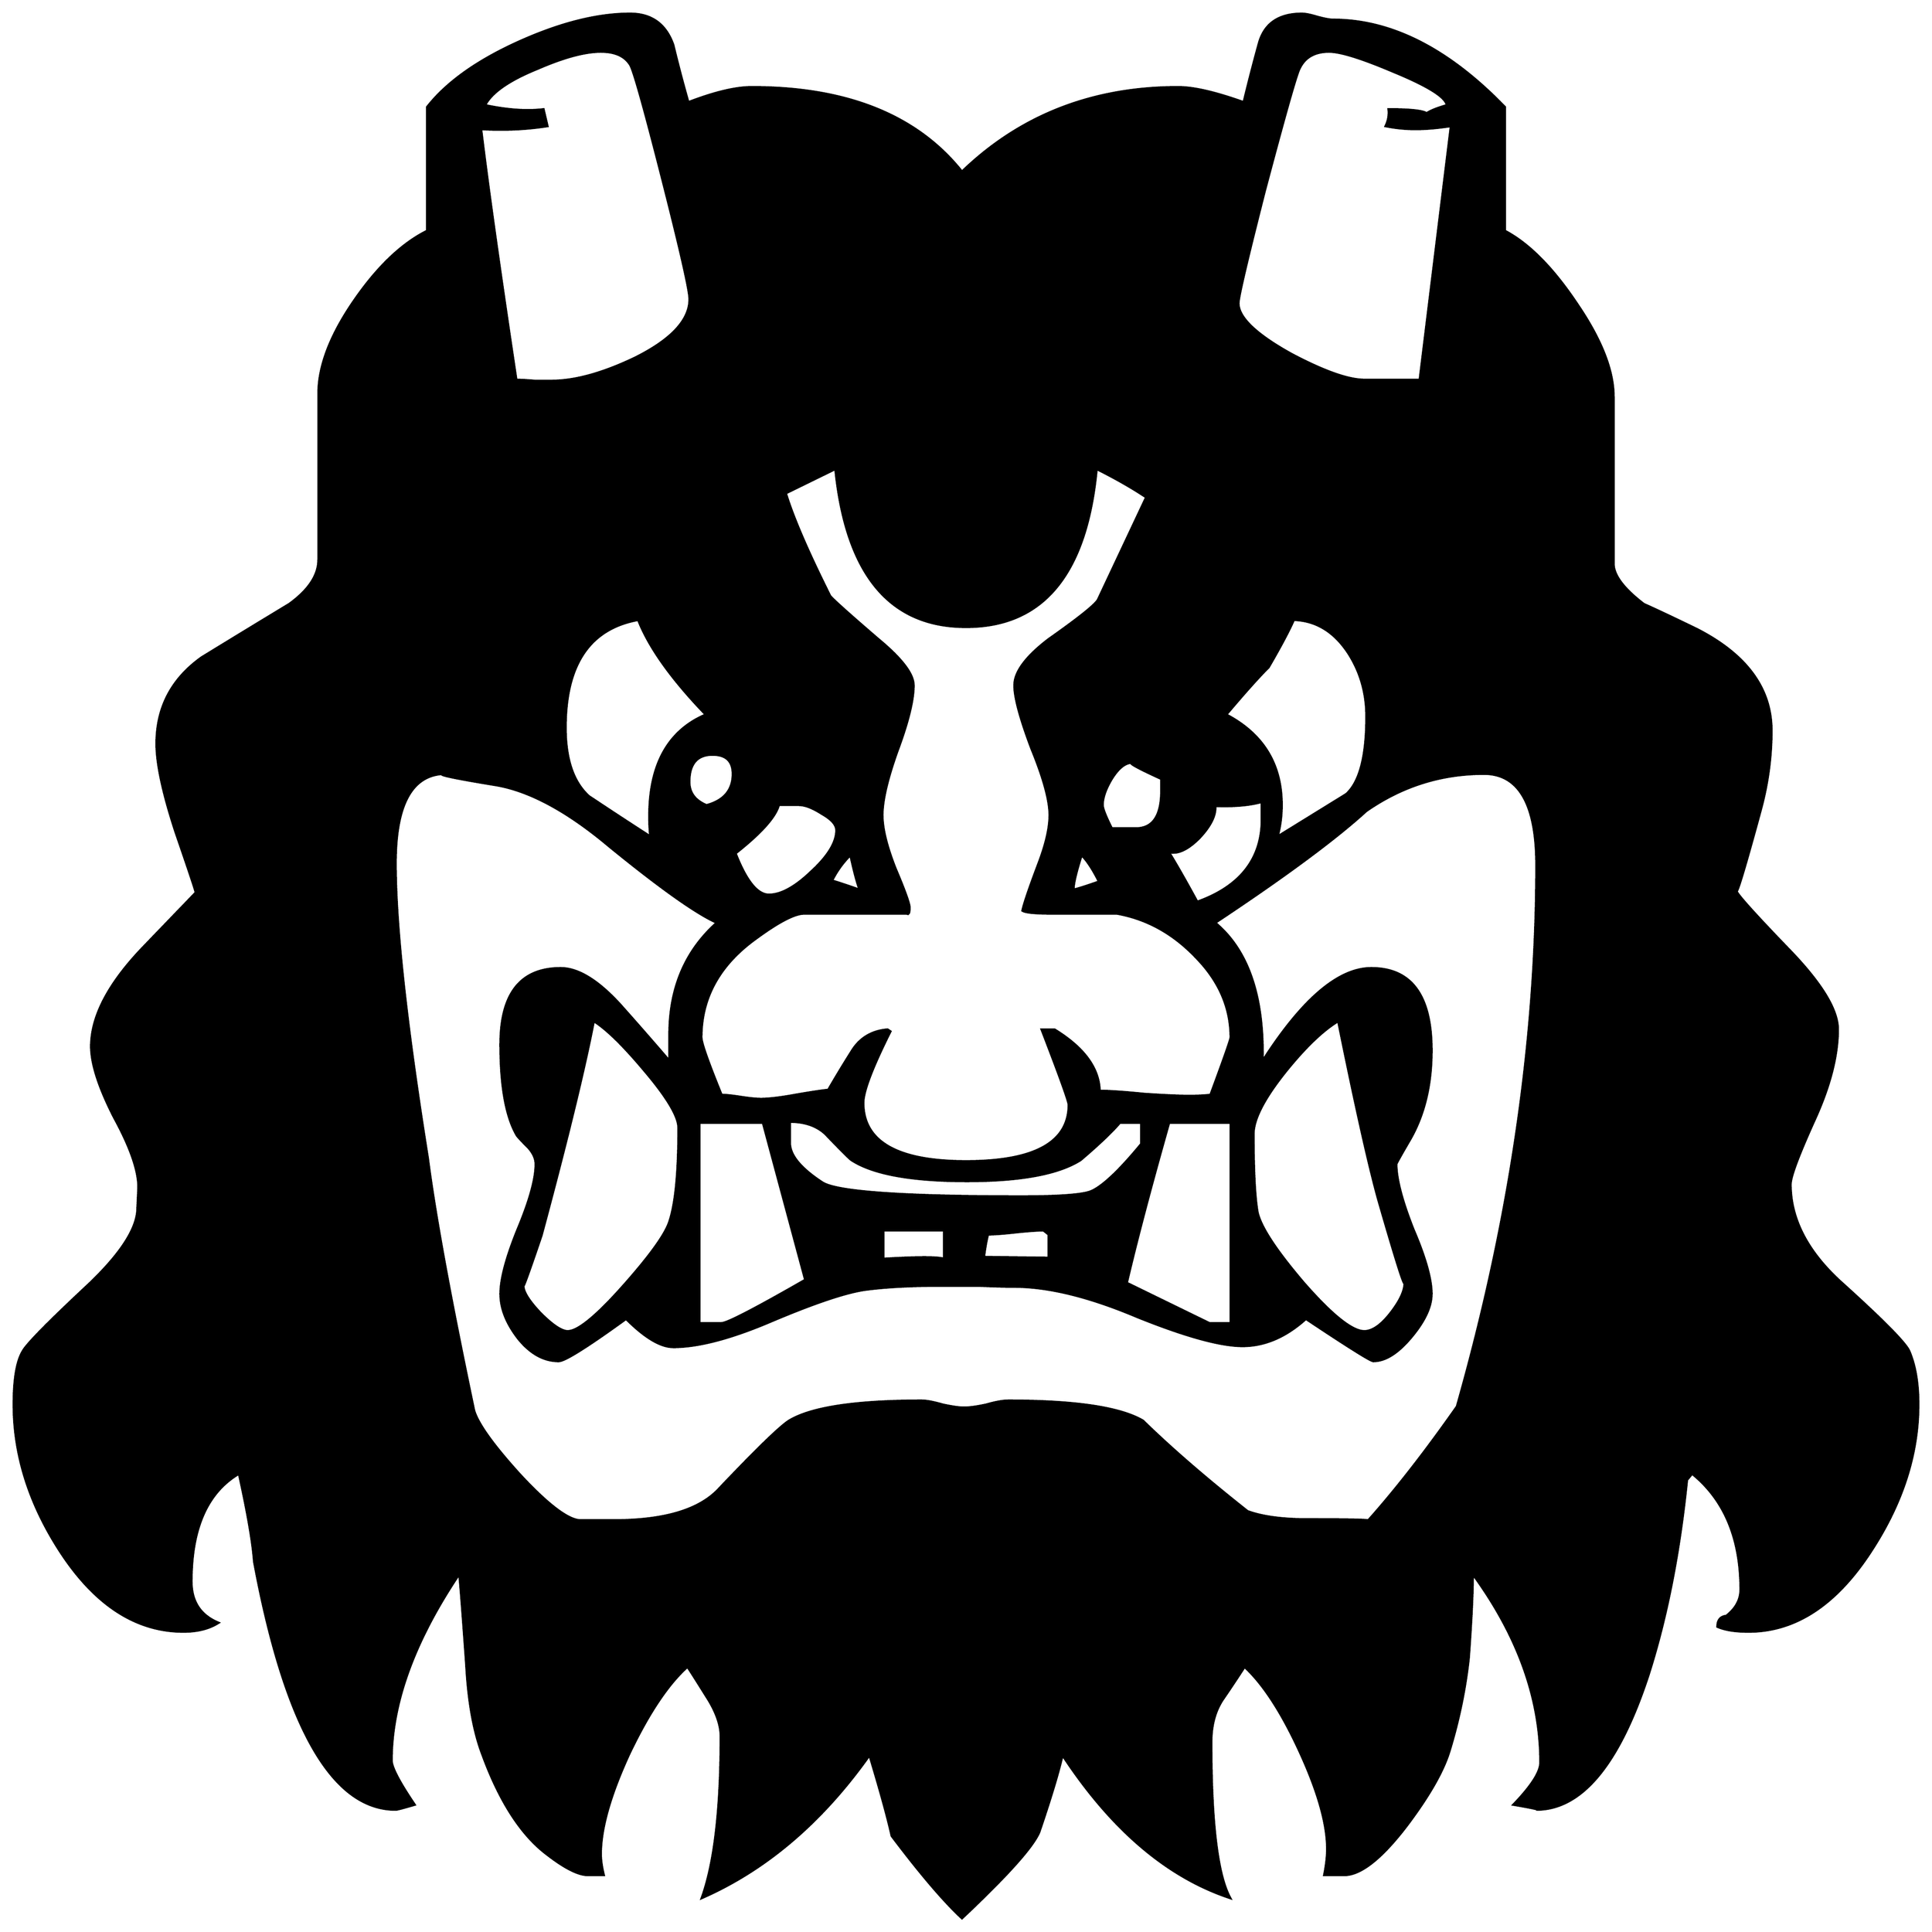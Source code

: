 


\begin{tikzpicture}[y=0.80pt, x=0.80pt, yscale=-1.0, xscale=1.0, inner sep=0pt, outer sep=0pt]
\begin{scope}[shift={(100.0,1717.0)},nonzero rule]
  \path[draw=.,fill=.,line width=1.600pt] (1976.0,-157.0) ..
    controls (1976.0,-107.667) and (1960.333,-59.0) ..
    (1929.0,-11.0) .. controls (1894.333,42.333) and (1853.667,69.0)
    .. (1807.0,69.0) .. controls (1793.667,69.0) and (1783.333,67.333)
    .. (1776.0,64.0) .. controls (1776.0,57.333) and (1779.0,53.667)
    .. (1785.0,53.0) .. controls (1794.333,45.667) and (1799.0,37.0)
    .. (1799.0,27.0) .. controls (1799.0,-23.667) and
    (1783.0,-62.0) .. (1751.0,-88.0) -- (1746.0,-82.0) ..
    controls (1738.667,-10.0) and (1726.0,54.333) .. (1708.0,111.0)
    .. controls (1678.667,201.0) and (1641.333,246.0) ..
    (1596.0,246.0) .. controls (1600.0,246.0) and (1592.333,244.333)
    .. (1573.0,241.0) .. controls (1591.0,222.333) and
    (1600.0,208.333) .. (1600.0,199.0) .. controls (1600.0,135.667)
    and (1577.667,73.333) .. (1533.0,12.0) .. controls (1533.0,30.667)
    and (1531.667,58.333) .. (1529.0,95.0) .. controls
    (1525.667,125.667) and (1519.333,156.333) .. (1510.0,187.0) ..
    controls (1504.0,207.0) and (1490.0,231.667) .. (1468.0,261.0)
    .. controls (1442.667,294.333) and (1421.667,311.0) ..
    (1405.0,311.0) -- (1385.0,311.0) .. controls (1387.0,301.0)
    and (1388.0,292.333) .. (1388.0,285.0) .. controls
    (1388.0,260.333) and (1379.0,228.333) .. (1361.0,189.0) ..
    controls (1343.0,149.667) and (1324.667,121.333) .. (1306.0,104.0)
    .. controls (1298.667,115.333) and (1291.333,126.333) ..
    (1284.0,137.0) .. controls (1276.667,148.333) and (1273.0,162.333)
    .. (1273.0,179.0) .. controls (1273.0,259.667) and
    (1279.333,311.333) .. (1292.0,334.0) .. controls (1229.333,313.333)
    and (1173.667,266.0) .. (1125.0,192.0) .. controls
    (1121.0,209.333) and (1113.333,234.667) .. (1102.0,268.0) ..
    controls (1096.0,282.667) and (1070.333,311.333) .. (1025.0,354.0)
    .. controls (1007.0,337.333) and (983.667,310.0) ..
    (955.0,272.0) .. controls (951.0,254.0) and (943.667,227.333) ..
    (933.0,192.0) .. controls (885.667,258.667) and (830.0,306.0) ..
    (766.0,334.0) .. controls (778.667,299.333) and (785.0,245.667) ..
    (785.0,173.0) .. controls (785.0,162.333) and (781.0,150.333) ..
    (773.0,137.0) .. controls (759.667,115.667) and (752.667,104.667) ..
    (752.0,104.0) .. controls (732.667,121.333) and (713.333,150.333) ..
    (694.0,191.0) .. controls (675.333,231.667) and (666.0,264.667) ..
    (666.0,290.0) .. controls (666.0,296.0) and (667.0,303.0) ..
    (669.0,311.0) -- (653.0,311.0) .. controls (643.667,311.0) and
    (630.333,304.333) .. (613.0,291.0) .. controls (587.0,271.667) and
    (565.333,238.333) .. (548.0,191.0) .. controls (539.333,168.333) and
    (534.0,138.667) .. (532.0,102.0) .. controls (528.0,46.0) and
    (525.667,16.0) .. (525.0,12.0) .. controls (480.333,78.667) and
    (458.0,140.333) .. (458.0,197.0) .. controls (458.0,203.667) and
    (465.667,218.333) .. (481.0,241.0) .. controls (469.667,244.333) and
    (463.333,246.0) .. (462.0,246.0) .. controls (398.667,246.0) and
    (351.667,163.667) .. (321.0,-1.0) .. controls (319.667,-19.667) and
    (314.667,-48.667) .. (306.0,-88.0) .. controls (274.667,-69.333) and
    (259.0,-33.667) .. (259.0,19.0) .. controls (259.0,39.0) and
    (268.0,52.667) .. (286.0,60.0) .. controls (276.667,66.0) and
    (265.0,69.0) .. (251.0,69.0) .. controls (203.667,69.0) and
    (162.667,42.333) .. (128.0,-11.0) .. controls (97.333,-58.333) and
    (82.0,-107.0) .. (82.0,-157.0) .. controls (82.0,-182.333) and
    (85.0,-200.0) .. (91.0,-210.0) .. controls (95.0,-217.333) and
    (117.0,-239.667) .. (157.0,-277.0) .. controls (188.333,-307.0)
    and (204.333,-331.667) .. (205.0,-351.0) -- (206.0,-373.0) ..
    controls (206.0,-389.667) and (198.0,-412.667) .. (182.0,-442.0)
    .. controls (166.667,-472.0) and (159.0,-495.667) ..
    (159.0,-513.0) .. controls (159.0,-543.0) and (176.333,-576.0)
    .. (211.0,-612.0) .. controls (245.667,-648.0) and
    (263.0,-666.0) .. (263.0,-666.0) .. controls (263.0,-667.333)
    and (256.333,-687.333) .. (243.0,-726.0) .. controls
    (230.333,-764.667) and (224.0,-794.0) .. (224.0,-814.0) ..
    controls (224.0,-850.0) and (239.0,-878.667) .. (269.0,-900.0)
    .. controls (298.333,-918.0) and (327.333,-935.667) ..
    (356.0,-953.0) .. controls (375.333,-967.0) and (385.0,-981.667)
    .. (385.0,-997.0) -- (385.0,-1162.0) .. controls
    (385.0,-1189.333) and (396.667,-1220.0) .. (420.0,-1254.0) ..
    controls (443.333,-1288.0) and (467.667,-1311.333) ..
    (493.0,-1324.0) -- (493.0,-1447.0) .. controls
    (512.333,-1471.667) and (542.667,-1493.333) .. (584.0,-1512.0) ..
    controls (625.333,-1530.667) and (662.333,-1540.0) ..
    (695.0,-1540.0) .. controls (716.333,-1540.0) and
    (730.667,-1529.667) .. (738.0,-1509.0) .. controls
    (742.667,-1489.667) and (747.667,-1470.667) .. (753.0,-1452.0) ..
    controls (779.0,-1462.0) and (800.0,-1467.0) ..
    (816.0,-1467.0) .. controls (910.667,-1467.0) and
    (980.333,-1439.0) .. (1025.0,-1383.0) .. controls
    (1083.0,-1439.0) and (1154.667,-1467.0) .. (1240.0,-1467.0) ..
    controls (1255.333,-1467.0) and (1277.0,-1462.0) ..
    (1305.0,-1452.0) .. controls (1309.667,-1471.333) and
    (1314.667,-1490.667) .. (1320.0,-1510.0) .. controls
    (1325.333,-1530.0) and (1339.667,-1540.0) .. (1363.0,-1540.0) ..
    controls (1366.333,-1540.0) and (1371.333,-1539.0) ..
    (1378.0,-1537.0) .. controls (1385.333,-1535.0) and
    (1390.667,-1534.0) .. (1394.0,-1534.0) .. controls
    (1452.0,-1534.0) and (1509.0,-1505.0) .. (1565.0,-1447.0) --
    (1565.0,-1324.0) .. controls (1589.0,-1311.333) and
    (1613.0,-1287.0) .. (1637.0,-1251.0) .. controls
    (1661.0,-1215.667) and (1673.0,-1185.0) .. (1673.0,-1159.0) --
    (1673.0,-993.0) .. controls (1673.0,-981.667) and
    (1683.0,-968.333) .. (1703.0,-953.0) .. controls
    (1715.0,-947.667) and (1732.667,-939.333) .. (1756.0,-928.0) ..
    controls (1805.333,-902.667) and (1830.0,-869.0) ..
    (1830.0,-827.0) .. controls (1830.0,-800.333) and
    (1826.333,-773.667) .. (1819.0,-747.0) .. controls
    (1803.0,-688.333) and (1795.0,-662.0) .. (1795.0,-668.0) ..
    controls (1795.0,-665.333) and (1811.667,-646.667) ..
    (1845.0,-612.0) .. controls (1879.0,-577.333) and
    (1896.0,-550.0) .. (1896.0,-530.0) .. controls
    (1896.0,-503.333) and (1888.0,-472.667) .. (1872.0,-438.0) ..
    controls (1856.667,-404.0) and (1849.0,-383.333) ..
    (1849.0,-376.0) .. controls (1849.0,-341.333) and
    (1866.0,-308.667) .. (1900.0,-278.0) .. controls
    (1941.333,-240.667) and (1963.667,-218.0) .. (1967.0,-210.0) ..
    controls (1973.0,-196.0) and (1976.0,-178.333) ..
    (1976.0,-157.0) -- cycle(1511.0,-1428.0) .. controls
    (1497.667,-1426.0) and (1486.0,-1425.0) .. (1476.0,-1425.0) ..
    controls (1466.0,-1425.0) and (1456.0,-1426.0) ..
    (1446.0,-1428.0) .. controls (1448.667,-1433.333) and
    (1449.667,-1439.0) .. (1449.0,-1445.0) .. controls
    (1470.333,-1445.0) and (1483.0,-1443.667) .. (1487.0,-1441.0) ..
    controls (1491.0,-1443.667) and (1497.667,-1446.333) ..
    (1507.0,-1449.0) .. controls (1505.667,-1457.0) and
    (1488.0,-1468.0) .. (1454.0,-1482.0) .. controls
    (1422.667,-1495.333) and (1401.333,-1502.0) .. (1390.0,-1502.0) ..
    controls (1374.0,-1502.0) and (1363.667,-1495.0) ..
    (1359.0,-1481.0) .. controls (1354.333,-1467.667) and
    (1343.333,-1428.333) .. (1326.0,-1363.0) .. controls
    (1308.667,-1295.0) and (1300.0,-1258.0) .. (1300.0,-1252.0) ..
    controls (1300.0,-1238.0) and (1317.333,-1221.333) ..
    (1352.0,-1202.0) .. controls (1384.667,-1184.667) and
    (1409.0,-1176.0) .. (1425.0,-1176.0) -- (1480.0,-1176.0) --
    (1511.0,-1428.0) -- cycle(1427.0,-841.0) .. controls
    (1427.0,-864.333) and (1421.0,-885.333) .. (1409.0,-904.0) ..
    controls (1395.0,-925.333) and (1377.0,-936.333) ..
    (1355.0,-937.0) .. controls (1350.333,-926.333) and
    (1342.0,-910.667) .. (1330.0,-890.0) .. controls
    (1320.0,-880.0) and (1306.0,-864.333) .. (1288.0,-843.0) ..
    controls (1324.667,-823.667) and (1343.0,-793.667) ..
    (1343.0,-753.0) .. controls (1343.0,-742.333) and
    (1341.667,-732.0) .. (1339.0,-722.0) .. controls
    (1361.667,-736.0) and (1384.333,-750.0) .. (1407.0,-764.0) ..
    controls (1420.333,-776.0) and (1427.0,-801.667) ..
    (1427.0,-841.0) -- cycle(754.0,-1256.0) .. controls
    (754.0,-1264.667) and (745.0,-1304.333) .. (727.0,-1375.0) ..
    controls (709.0,-1445.667) and (698.333,-1483.667) ..
    (695.0,-1489.0) .. controls (689.667,-1497.667) and
    (680.0,-1502.0) .. (666.0,-1502.0) .. controls
    (650.0,-1502.0) and (629.0,-1496.333) .. (603.0,-1485.0) ..
    controls (575.0,-1473.667) and (557.667,-1461.667) ..
    (551.0,-1449.0) .. controls (573.0,-1444.333) and
    (592.333,-1443.0) .. (609.0,-1445.0) -- (613.0,-1428.0) ..
    controls (591.667,-1424.667) and (569.667,-1423.667) ..
    (547.0,-1425.0) .. controls (553.667,-1369.667) and
    (565.333,-1286.667) .. (582.0,-1176.0) .. controls
    (586.0,-1176.0) and (592.0,-1175.667) .. (600.0,-1175.0) ..
    controls (607.333,-1175.0) and (613.0,-1175.0) ..
    (617.0,-1175.0) .. controls (640.333,-1175.0) and
    (668.0,-1182.667) .. (700.0,-1198.0) .. controls
    (736.0,-1216.0) and (754.0,-1235.333) .. (754.0,-1256.0) --
    cycle(1323.0,-739.0) -- (1323.0,-756.0) .. controls
    (1311.0,-752.667) and (1295.667,-751.333) .. (1277.0,-752.0) ..
    controls (1277.667,-742.667) and (1272.333,-732.0) ..
    (1261.0,-720.0) .. controls (1249.667,-708.667) and
    (1239.667,-704.0) .. (1231.0,-706.0) .. controls
    (1237.667,-695.333) and (1247.0,-679.0) .. (1259.0,-657.0) ..
    controls (1301.667,-672.333) and (1323.0,-699.667) ..
    (1323.0,-739.0) -- cycle(1223.0,-770.0) -- (1223.0,-779.0)
    .. controls (1199.667,-789.667) and (1190.0,-795.0) ..
    (1194.0,-795.0) .. controls (1187.333,-795.0) and
    (1180.667,-789.667) .. (1174.0,-779.0) .. controls
    (1168.0,-769.0) and (1165.0,-760.333) .. (1165.0,-753.0) ..
    controls (1165.0,-749.667) and (1168.0,-742.0) ..
    (1174.0,-730.0) -- (1198.0,-730.0) .. controls
    (1215.333,-730.0) and (1223.667,-743.333) .. (1223.0,-770.0) --
    cycle(1161.0,-677.0) .. controls (1155.0,-689.0) and
    (1149.333,-697.667) .. (1144.0,-703.0) .. controls
    (1138.667,-686.333) and (1136.0,-675.0) .. (1136.0,-669.0) ..
    controls (1141.333,-670.333) and (1149.667,-673.0) ..
    (1161.0,-677.0) -- cycle(1465.0,-278.0) .. controls
    (1465.0,-272.667) and (1456.333,-300.0) .. (1439.0,-360.0) ..
    controls (1429.667,-393.333) and (1416.333,-452.667) ..
    (1399.0,-538.0) .. controls (1383.667,-528.667) and
    (1366.333,-512.0) .. (1347.0,-488.0) .. controls
    (1325.667,-461.333) and (1315.0,-440.667) .. (1315.0,-426.0) ..
    controls (1315.0,-389.333) and (1316.333,-363.333) ..
    (1319.0,-348.0) .. controls (1322.333,-333.333) and
    (1337.667,-310.0) .. (1365.0,-278.0) .. controls
    (1393.0,-246.0) and (1413.0,-230.0) .. (1425.0,-230.0) ..
    controls (1433.0,-230.0) and (1441.667,-236.0) ..
    (1451.0,-248.0) .. controls (1460.333,-260.0) and
    (1465.0,-270.0) .. (1465.0,-278.0) -- cycle(1292.0,-522.0)
    .. controls (1292.0,-551.333) and (1280.667,-577.667) ..
    (1258.0,-601.0) .. controls (1235.333,-625.0) and
    (1209.0,-639.667) .. (1179.0,-645.0) .. controls
    (1179.0,-645.0) and (1157.667,-645.0) .. (1115.0,-645.0) ..
    controls (1097.667,-645.0) and (1087.667,-646.0) ..
    (1085.0,-648.0) .. controls (1086.333,-654.667) and
    (1091.667,-670.333) .. (1101.0,-695.0) .. controls
    (1108.333,-714.333) and (1112.0,-730.333) .. (1112.0,-743.0) ..
    controls (1112.0,-757.667) and (1106.0,-779.667) ..
    (1094.0,-809.0) .. controls (1082.667,-839.0) and
    (1077.0,-860.0) .. (1077.0,-872.0) .. controls
    (1077.0,-885.333) and (1088.333,-900.667) .. (1111.0,-918.0) ..
    controls (1140.333,-938.667) and (1156.667,-951.667) ..
    (1160.0,-957.0) .. controls (1170.667,-979.667) and
    (1186.667,-1013.667) .. (1208.0,-1059.0) .. controls
    (1194.0,-1068.333) and (1177.667,-1077.667) .. (1159.0,-1087.0) ..
    controls (1149.0,-982.333) and (1105.667,-930.0) ..
    (1029.0,-930.0) .. controls (953.0,-930.0) and
    (909.667,-982.333) .. (899.0,-1087.0) -- (850.0,-1063.0) ..
    controls (857.333,-1039.0) and (872.0,-1005.0) ..
    (894.0,-961.0) .. controls (897.333,-957.0) and (913.333,-942.667)
    .. (942.0,-918.0) .. controls (965.333,-898.667) and
    (977.0,-883.333) .. (977.0,-872.0) .. controls (977.0,-857.333)
    and (971.667,-835.667) .. (961.0,-807.0) .. controls
    (951.0,-779.0) and (946.0,-757.667) .. (946.0,-743.0) ..
    controls (946.0,-729.667) and (950.333,-712.0) .. (959.0,-690.0)
    .. controls (968.333,-668.0) and (973.0,-655.0) ..
    (973.0,-651.0) .. controls (973.0,-645.667) and (972.0,-643.667)
    .. (970.0,-645.0) -- (868.0,-645.0) .. controls
    (858.667,-645.0) and (842.667,-636.667) .. (820.0,-620.0) ..
    controls (784.0,-594.0) and (766.0,-561.333) .. (766.0,-522.0)
    .. controls (766.0,-516.667) and (772.667,-497.667) ..
    (786.0,-465.0) .. controls (790.0,-465.0) and (796.333,-464.333)
    .. (805.0,-463.0) .. controls (813.667,-461.667) and
    (820.333,-461.0) .. (825.0,-461.0) .. controls (833.0,-461.0)
    and (844.333,-462.333) .. (859.0,-465.0) .. controls
    (874.333,-467.667) and (885.333,-469.333) .. (892.0,-470.0) ..
    controls (899.333,-482.667) and (907.0,-495.333) .. (915.0,-508.0)
    .. controls (923.0,-521.333) and (935.0,-528.667) ..
    (951.0,-530.0) -- (954.0,-528.0) .. controls (936.0,-492.0)
    and (927.0,-468.333) .. (927.0,-457.0) .. controls
    (927.0,-418.333) and (961.0,-399.0) .. (1029.0,-399.0) ..
    controls (1097.0,-399.0) and (1131.0,-417.667) ..
    (1131.0,-455.0) .. controls (1131.0,-458.333) and
    (1122.0,-483.333) .. (1104.0,-530.0) -- (1117.0,-530.0) ..
    controls (1146.333,-512.0) and (1161.333,-491.667) ..
    (1162.0,-469.0) .. controls (1171.333,-469.0) and
    (1186.0,-468.0) .. (1206.0,-466.0) .. controls
    (1226.0,-464.667) and (1241.0,-464.0) .. (1251.0,-464.0) ..
    controls (1259.0,-464.0) and (1266.0,-464.333) ..
    (1272.0,-465.0) .. controls (1285.333,-501.0) and
    (1292.0,-520.0) .. (1292.0,-522.0) -- cycle(923.0,-669.0) ..
    controls (920.333,-676.333) and (917.333,-687.667) .. (914.0,-703.0)
    .. controls (906.667,-695.667) and (900.667,-687.333) ..
    (896.0,-678.0) .. controls (902.667,-676.0) and (911.667,-673.0)
    .. (923.0,-669.0) -- cycle(1292.0,-238.0) -- (1292.0,-437.0)
    -- (1231.0,-437.0) .. controls (1213.0,-373.667) and
    (1199.0,-320.667) .. (1189.0,-278.0) -- (1271.0,-238.0) --
    (1292.0,-238.0) -- cycle(900.0,-728.0) .. controls
    (900.0,-733.333) and (895.333,-738.667) .. (886.0,-744.0) ..
    controls (876.667,-750.0) and (869.0,-753.0) .. (863.0,-753.0)
    -- (843.0,-753.0) .. controls (839.667,-741.0) and
    (825.333,-725.0) .. (800.0,-705.0) .. controls (810.667,-677.667)
    and (821.667,-664.0) .. (833.0,-664.0) .. controls
    (845.0,-664.0) and (859.0,-671.667) .. (875.0,-687.0) ..
    controls (891.667,-702.333) and (900.0,-716.0) .. (900.0,-728.0)
    -- cycle(797.0,-784.0) .. controls (797.0,-796.667) and
    (790.333,-803.0) .. (777.0,-803.0) .. controls (761.667,-803.0)
    and (754.0,-794.0) .. (754.0,-776.0) .. controls
    (754.0,-765.333) and (759.667,-757.667) .. (771.0,-753.0) ..
    controls (788.333,-757.667) and (797.0,-768.0) .. (797.0,-784.0)
    -- cycle(770.0,-843.0) .. controls (736.0,-878.333) and
    (713.667,-909.667) .. (703.0,-937.0) .. controls (655.0,-928.333)
    and (631.0,-892.667) .. (631.0,-830.0) .. controls
    (631.0,-798.667) and (638.667,-776.0) .. (654.0,-762.0) ..
    controls (674.0,-748.667) and (694.333,-735.333) .. (715.0,-722.0)
    .. controls (714.333,-727.333) and (714.0,-734.0) ..
    (714.0,-742.0) .. controls (714.0,-793.333) and (732.667,-827.0)
    .. (770.0,-843.0) -- cycle(1596.0,-693.0) .. controls
    (1596.0,-753.667) and (1578.667,-784.0) .. (1544.0,-784.0) ..
    controls (1501.333,-784.0) and (1462.333,-771.667) ..
    (1427.0,-747.0) .. controls (1396.333,-719.0) and
    (1346.333,-682.0) .. (1277.0,-636.0) .. controls
    (1309.667,-608.667) and (1325.333,-563.0) .. (1324.0,-499.0) ..
    controls (1363.333,-560.333) and (1399.333,-591.0) ..
    (1432.0,-591.0) .. controls (1472.0,-591.0) and
    (1492.0,-563.667) .. (1492.0,-509.0) .. controls
    (1492.0,-475.0) and (1485.0,-445.667) .. (1471.0,-421.0) ..
    controls (1461.667,-405.0) and (1457.0,-396.667) ..
    (1457.0,-396.0) .. controls (1457.0,-381.333) and
    (1462.667,-359.667) .. (1474.0,-331.0) .. controls
    (1486.0,-303.0) and (1492.0,-281.667) .. (1492.0,-267.0) ..
    controls (1492.0,-254.333) and (1485.333,-240.0) ..
    (1472.0,-224.0) .. controls (1458.667,-208.0) and
    (1446.0,-200.0) .. (1434.0,-200.0) .. controls
    (1431.333,-200.0) and (1409.0,-214.0) .. (1367.0,-242.0) ..
    controls (1347.0,-224.0) and (1326.0,-215.0) ..
    (1304.0,-215.0) .. controls (1282.0,-215.0) and
    (1247.0,-224.667) .. (1199.0,-244.0) .. controls
    (1151.667,-264.0) and (1111.0,-274.0) .. (1077.0,-274.0) ..
    controls (1069.0,-274.0) and (1057.0,-274.333) ..
    (1041.0,-275.0) .. controls (1025.0,-275.0) and
    (1013.0,-275.0) .. (1005.0,-275.0) .. controls
    (974.333,-275.0) and (949.0,-273.667) .. (929.0,-271.0) ..
    controls (909.667,-268.333) and (878.0,-257.667) .. (834.0,-239.0)
    .. controls (794.667,-222.333) and (762.667,-214.0) ..
    (738.0,-214.0) .. controls (725.333,-214.0) and (709.667,-223.333)
    .. (691.0,-242.0) .. controls (652.333,-214.0) and
    (630.0,-200.0) .. (624.0,-200.0) .. controls (609.333,-200.0)
    and (596.0,-207.333) .. (584.0,-222.0) .. controls
    (572.0,-237.333) and (566.0,-252.333) .. (566.0,-267.0) ..
    controls (566.0,-281.667) and (571.667,-303.0) .. (583.0,-331.0)
    .. controls (595.0,-359.667) and (601.0,-381.333) ..
    (601.0,-396.0) .. controls (601.0,-401.333) and (598.667,-406.667)
    .. (594.0,-412.0) .. controls (586.667,-419.333) and
    (582.667,-423.667) .. (582.0,-425.0) .. controls (571.333,-443.667)
    and (566.0,-473.667) .. (566.0,-515.0) .. controls
    (566.0,-565.667) and (586.0,-591.0) .. (626.0,-591.0) ..
    controls (643.333,-591.0) and (663.0,-579.0) .. (685.0,-555.0)
    .. controls (701.667,-536.333) and (718.0,-517.667) ..
    (734.0,-499.0) -- (734.0,-525.0) .. controls (734.0,-571.0)
    and (749.667,-608.0) .. (781.0,-636.0) .. controls
    (760.333,-645.333) and (724.667,-670.667) .. (674.0,-712.0) ..
    controls (632.0,-747.333) and (594.0,-767.667) .. (560.0,-773.0)
    .. controls (515.333,-780.333) and (499.333,-784.0) ..
    (512.0,-784.0) .. controls (478.667,-784.0) and (462.0,-754.333)
    .. (462.0,-695.0) .. controls (462.0,-633.0) and
    (472.667,-535.333) .. (494.0,-402.0) .. controls (501.333,-345.333)
    and (516.667,-261.667) .. (540.0,-151.0) .. controls
    (544.0,-137.667) and (559.333,-116.333) .. (586.0,-87.0) ..
    controls (613.333,-57.667) and (633.0,-42.667) .. (645.0,-42.0) ..
    controls (645.0,-42.0) and (656.333,-42.0) .. (679.0,-42.0) ..
    controls (729.0,-42.0) and (763.667,-52.333) .. (783.0,-73.0) ..
    controls (820.333,-112.333) and (843.667,-135.0) .. (853.0,-141.0)
    .. controls (875.0,-154.333) and (919.0,-161.0) ..
    (985.0,-161.0) .. controls (989.667,-161.0) and (996.667,-159.667)
    .. (1006.0,-157.0) .. controls (1015.333,-155.0) and
    (1022.333,-154.0) .. (1027.0,-154.0) .. controls
    (1032.333,-154.0) and (1039.667,-155.0) .. (1049.0,-157.0) ..
    controls (1058.333,-159.667) and (1065.667,-161.0) ..
    (1071.0,-161.0) .. controls (1137.667,-161.0) and
    (1182.333,-154.333) .. (1205.0,-141.0) .. controls
    (1233.0,-113.667) and (1267.667,-83.667) .. (1309.0,-51.0) ..
    controls (1323.667,-45.667) and (1343.333,-43.0) .. (1368.0,-43.0)
    .. controls (1403.333,-43.0) and (1423.667,-42.667) ..
    (1429.0,-42.0) .. controls (1456.333,-72.667) and
    (1485.667,-110.333) .. (1517.0,-155.0) .. controls
    (1569.667,-340.333) and (1596.0,-519.667) .. (1596.0,-693.0) --
    cycle(1203.0,-416.0) -- (1203.0,-437.0) -- (1182.0,-437.0)
    .. controls (1174.0,-427.667) and (1161.0,-415.333) ..
    (1143.0,-400.0) .. controls (1121.0,-386.0) and
    (1083.333,-379.0) .. (1030.0,-379.0) .. controls
    (974.667,-379.0) and (936.333,-386.0) .. (915.0,-400.0) ..
    controls (913.0,-401.333) and (904.333,-410.0) .. (889.0,-426.0)
    .. controls (880.333,-434.0) and (868.667,-438.0) ..
    (854.0,-438.0) -- (854.0,-417.0) .. controls (854.0,-405.0)
    and (864.667,-392.0) .. (886.0,-378.0) .. controls
    (900.0,-368.667) and (966.0,-364.0) .. (1084.0,-364.0) ..
    controls (1121.333,-364.0) and (1144.333,-365.667) ..
    (1153.0,-369.0) .. controls (1164.333,-373.667) and
    (1181.0,-389.333) .. (1203.0,-416.0) -- cycle(1111.0,-303.0)
    -- (1111.0,-326.0) -- (1106.0,-330.0) .. controls
    (1100.0,-330.0) and (1090.667,-329.333) .. (1078.0,-328.0) ..
    controls (1066.0,-326.667) and (1057.0,-326.0) ..
    (1051.0,-326.0) .. controls (1049.667,-321.333) and
    (1048.333,-314.0) .. (1047.0,-304.0) .. controls
    (1034.333,-304.0) and (1055.667,-303.667) .. (1111.0,-303.0) --
    cycle(1007.0,-302.0) -- (1007.0,-330.0) .. controls
    (1007.0,-330.0) and (987.0,-330.0) .. (947.0,-330.0) --
    (947.0,-302.0) .. controls (981.0,-304.0) and
    (1001.0,-304.0) .. (1007.0,-302.0) -- cycle(869.0,-281.0) --
    (827.0,-437.0) -- (764.0,-437.0) -- (764.0,-238.0) --
    (786.0,-238.0) .. controls (791.333,-238.0) and (819.0,-252.333)
    .. (869.0,-281.0) -- cycle(743.0,-432.0) .. controls
    (743.0,-443.333) and (731.667,-462.333) .. (709.0,-489.0) ..
    controls (688.333,-513.667) and (671.667,-530.0) .. (659.0,-538.0)
    .. controls (649.667,-490.0) and (632.333,-419.0) ..
    (607.0,-325.0) .. controls (595.0,-289.667) and (589.0,-273.0)
    .. (589.0,-275.0) .. controls (589.0,-269.0) and
    (594.667,-260.0) .. (606.0,-248.0) .. controls (618.0,-236.0)
    and (627.0,-230.0) .. (633.0,-230.0) .. controls
    (643.0,-230.0) and (661.333,-245.0) .. (688.0,-275.0) ..
    controls (714.667,-305.0) and (730.0,-326.333) .. (734.0,-339.0)
    .. controls (740.0,-357.0) and (743.0,-388.0) ..
    (743.0,-432.0) -- cycle;
\end{scope}

\end{tikzpicture}

